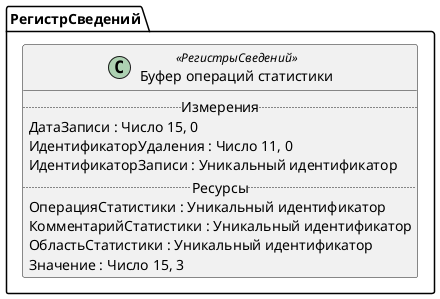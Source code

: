﻿@startuml БуферОперацийСтатистики
'!include templates.wsd
'..\include templates.wsd
class РегистрСведений.БуферОперацийСтатистики as "Буфер операций статистики" <<РегистрыСведений>>
{
..Измерения..
ДатаЗаписи : Число 15, 0
ИдентификаторУдаления : Число 11, 0
ИдентификаторЗаписи : Уникальный идентификатор
..Ресурсы..
ОперацияСтатистики : Уникальный идентификатор
КомментарийСтатистики : Уникальный идентификатор
ОбластьСтатистики : Уникальный идентификатор
Значение : Число 15, 3
}
@enduml
